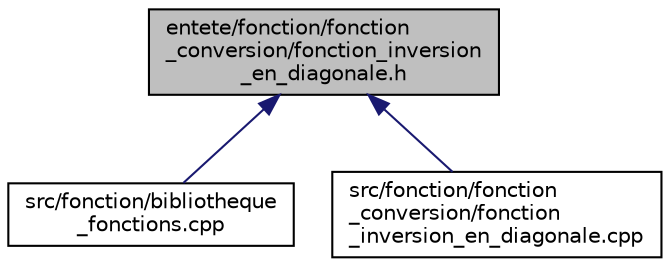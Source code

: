 digraph "entete/fonction/fonction_conversion/fonction_inversion_en_diagonale.h"
{
  edge [fontname="Helvetica",fontsize="10",labelfontname="Helvetica",labelfontsize="10"];
  node [fontname="Helvetica",fontsize="10",shape=record];
  Node27 [label="entete/fonction/fonction\l_conversion/fonction_inversion\l_en_diagonale.h",height=0.2,width=0.4,color="black", fillcolor="grey75", style="filled", fontcolor="black"];
  Node27 -> Node28 [dir="back",color="midnightblue",fontsize="10",style="solid",fontname="Helvetica"];
  Node28 [label="src/fonction/bibliotheque\l_fonctions.cpp",height=0.2,width=0.4,color="black", fillcolor="white", style="filled",URL="$bibliotheque__fonctions_8cpp.html",tooltip="Fichier d&#39;implémentation de la classe bibliotheque_fonctions. "];
  Node27 -> Node29 [dir="back",color="midnightblue",fontsize="10",style="solid",fontname="Helvetica"];
  Node29 [label="src/fonction/fonction\l_conversion/fonction\l_inversion_en_diagonale.cpp",height=0.2,width=0.4,color="black", fillcolor="white", style="filled",URL="$fonction__inversion__en__diagonale_8cpp.html",tooltip="Fichier d&#39;implémentation de la classe fonction_inversion_en_diagonale. "];
}
